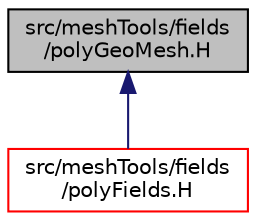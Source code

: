 digraph "src/meshTools/fields/polyGeoMesh.H"
{
  bgcolor="transparent";
  edge [fontname="Helvetica",fontsize="10",labelfontname="Helvetica",labelfontsize="10"];
  node [fontname="Helvetica",fontsize="10",shape=record];
  Node1 [label="src/meshTools/fields\l/polyGeoMesh.H",height=0.2,width=0.4,color="black", fillcolor="grey75", style="filled" fontcolor="black"];
  Node1 -> Node2 [dir="back",color="midnightblue",fontsize="10",style="solid",fontname="Helvetica"];
  Node2 [label="src/meshTools/fields\l/polyFields.H",height=0.2,width=0.4,color="red",URL="$polyFields_8H.html",tooltip="A polyMesh-based naming and storage for internal volume fields when a Foam::fvMesh is unavailable..."];
}
